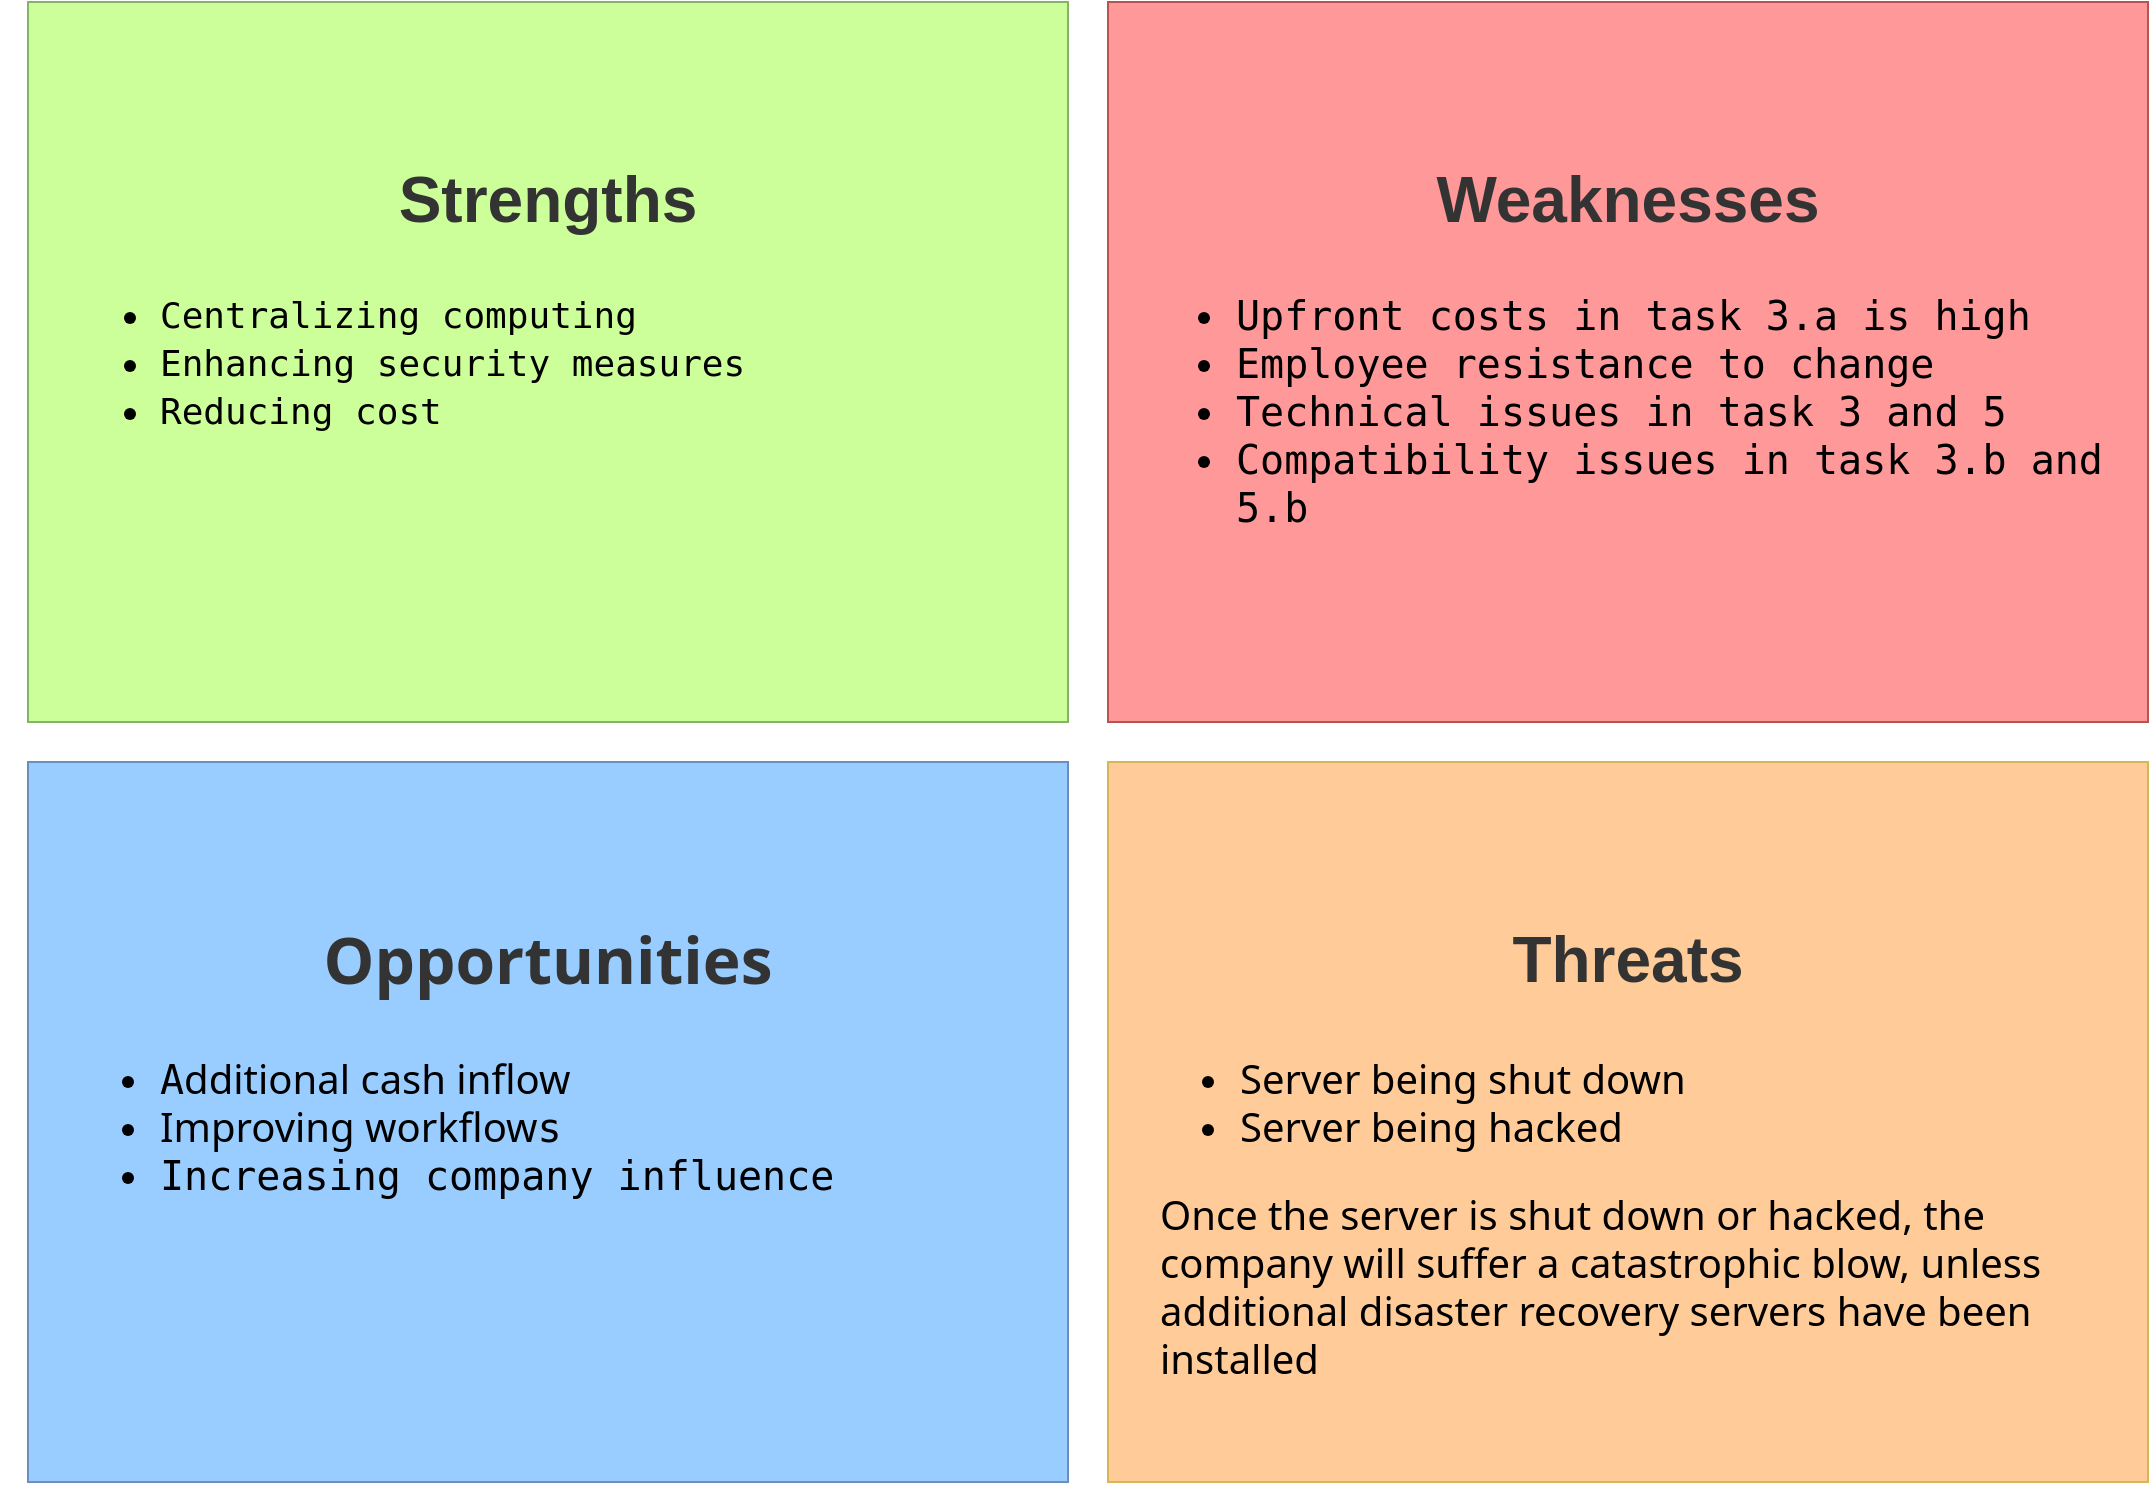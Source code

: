 <mxfile>
    <diagram id="ioQl0Pn0OTGW491PWLrf" name="第 1 页">
        <mxGraphModel dx="1397" dy="919" grid="1" gridSize="10" guides="1" tooltips="1" connect="1" arrows="1" fold="1" page="1" pageScale="1" pageWidth="1169" pageHeight="827" math="0" shadow="0">
            <root>
                <mxCell id="0"/>
                <mxCell id="1" parent="0"/>
                <mxCell id="2" value="" style="rounded=0;whiteSpace=wrap;html=1;fillColor=#CCFF99;strokeColor=#82b366;" parent="1" vertex="1">
                    <mxGeometry x="55" y="44" width="520" height="360" as="geometry"/>
                </mxCell>
                <mxCell id="3" value="" style="rounded=0;whiteSpace=wrap;html=1;fillColor=#FF9999;strokeColor=#b85450;" parent="1" vertex="1">
                    <mxGeometry x="595" y="44" width="520" height="360" as="geometry"/>
                </mxCell>
                <mxCell id="4" value="" style="rounded=0;whiteSpace=wrap;html=1;fillColor=#99CCFF;strokeColor=#6c8ebf;" parent="1" vertex="1">
                    <mxGeometry x="55" y="424" width="520" height="360" as="geometry"/>
                </mxCell>
                <mxCell id="5" value="" style="rounded=0;whiteSpace=wrap;html=1;fillColor=#FFCC99;strokeColor=#d6b656;" parent="1" vertex="1">
                    <mxGeometry x="595" y="424" width="520" height="360" as="geometry"/>
                </mxCell>
                <mxCell id="6" value="&lt;font style=&quot;font-size: 32px;&quot;&gt;Strengths&lt;/font&gt;" style="text;strokeColor=none;align=center;fillColor=none;html=1;verticalAlign=bottom;whiteSpace=wrap;rounded=0;fontStyle=1;fontColor=#333333;" parent="1" vertex="1">
                    <mxGeometry x="55" y="44" width="520" height="120" as="geometry"/>
                </mxCell>
                <mxCell id="7" value="&lt;blockquote style=&quot;margin: 0px 0px 0px 40px; border: none; padding: 0px; font-size: 18px;&quot;&gt;&lt;div style=&quot;font-family: &amp;quot;DejaVu Sans Mono&amp;quot;, &amp;quot;Fira Mono&amp;quot;, &amp;quot;Noto Sans SC&amp;quot;, Consolas, &amp;quot;Courier New&amp;quot;, monospace; font-size: 18px; line-height: 24px;&quot;&gt;&lt;ul style=&quot;font-size: 18px;&quot;&gt;&lt;li style=&quot;font-size: 18px;&quot;&gt;Centralizing computing&lt;/li&gt;&lt;li style=&quot;font-size: 18px;&quot;&gt;Enhancing security measures&lt;/li&gt;&lt;li style=&quot;font-size: 18px;&quot;&gt;Reducing cost&lt;/li&gt;&lt;/ul&gt;&lt;/div&gt;&lt;/blockquote&gt;" style="text;align=left;html=1;verticalAlign=top;whiteSpace=wrap;rounded=0;fontStyle=0;labelBackgroundColor=none;labelBorderColor=none;glass=0;shadow=0;fontSize=18;fontColor=#000000;spacingLeft=-16;" parent="1" vertex="1">
                    <mxGeometry x="55" y="164" width="520" height="240" as="geometry"/>
                </mxCell>
                <mxCell id="8" value="&lt;font style=&quot;font-size: 32px;&quot;&gt;Weaknesses&lt;/font&gt;" style="text;strokeColor=none;align=center;fillColor=none;html=1;verticalAlign=bottom;whiteSpace=wrap;rounded=0;fontStyle=1;fontColor=#333333;" parent="1" vertex="1">
                    <mxGeometry x="595" y="44" width="520" height="120" as="geometry"/>
                </mxCell>
                <mxCell id="9" value="&lt;blockquote style=&quot;margin: 0px 0px 0px 40px; border: none; padding: 0px; font-size: 18px;&quot;&gt;&lt;div style=&quot;font-family: &amp;quot;DejaVu Sans Mono&amp;quot;, &amp;quot;Fira Mono&amp;quot;, &amp;quot;Noto Sans SC&amp;quot;, Consolas, &amp;quot;Courier New&amp;quot;, monospace; font-size: 20px; line-height: 24px;&quot;&gt;&lt;ul style=&quot;&quot;&gt;&lt;li style=&quot;&quot;&gt;Upfront costs in task 3.a is high&lt;/li&gt;&lt;li style=&quot;&quot;&gt;Employee resistance to change&lt;/li&gt;&lt;li style=&quot;&quot;&gt;Technical issues in task 3 and 5&lt;/li&gt;&lt;li style=&quot;&quot;&gt;Compatibility issues in task 3.b and 5.b&lt;/li&gt;&lt;/ul&gt;&lt;/div&gt;&lt;/blockquote&gt;" style="text;align=left;html=1;verticalAlign=top;whiteSpace=wrap;rounded=0;fontStyle=0;labelBackgroundColor=none;labelBorderColor=none;glass=0;shadow=0;fontSize=18;fontColor=#000000;spacingRight=0;spacing=0;spacingLeft=-16;" parent="1" vertex="1">
                    <mxGeometry x="595" y="164" width="520" height="240" as="geometry"/>
                </mxCell>
                <mxCell id="10" value="&lt;div style=&quot;text-align: center;&quot;&gt;&lt;span style=&quot;color: var(--tw-prose-bold); font-family: Söhne, ui-sans-serif, system-ui, -apple-system, &amp;quot;Segoe UI&amp;quot;, Roboto, Ubuntu, Cantarell, &amp;quot;Noto Sans&amp;quot;, sans-serif, &amp;quot;Helvetica Neue&amp;quot;, Arial, &amp;quot;Apple Color Emoji&amp;quot;, &amp;quot;Segoe UI Emoji&amp;quot;, &amp;quot;Segoe UI Symbol&amp;quot;, &amp;quot;Noto Color Emoji&amp;quot;; font-size: 32px; text-align: start;&quot;&gt;Opportunities&lt;/span&gt;&lt;/div&gt;" style="text;strokeColor=none;align=center;fillColor=none;html=1;verticalAlign=bottom;whiteSpace=wrap;rounded=0;fontStyle=1;fontColor=#333333;labelBackgroundColor=none;" parent="1" vertex="1">
                    <mxGeometry x="55" y="424" width="520" height="120" as="geometry"/>
                </mxCell>
                <mxCell id="11" value="&lt;blockquote style=&quot;margin: 0px 0px 0px 40px; border: none; padding: 0px;&quot;&gt;&lt;div style=&quot;line-height: 24px; font-size: 20px;&quot;&gt;&lt;ul style=&quot;&quot;&gt;&lt;li style=&quot;&quot;&gt;&lt;font style=&quot;font-size: 20px;&quot; face=&quot;DejaVu Sans Mono, Fira Mono, Noto Sans SC, Consolas, Courier New, monospace&quot;&gt;&lt;span style=&quot;&quot;&gt;A&lt;/span&gt;&lt;/font&gt;&lt;span style=&quot;font-family: Söhne, ui-sans-serif, system-ui, -apple-system, &amp;quot;Segoe UI&amp;quot;, Roboto, Ubuntu, Cantarell, &amp;quot;Noto Sans&amp;quot;, sans-serif, &amp;quot;Helvetica Neue&amp;quot;, Arial, &amp;quot;Apple Color Emoji&amp;quot;, &amp;quot;Segoe UI Emoji&amp;quot;, &amp;quot;Segoe UI Symbol&amp;quot;, &amp;quot;Noto Color Emoji&amp;quot;;&quot;&gt;dditional cash inflow&lt;/span&gt;&lt;/li&gt;&lt;li style=&quot;&quot;&gt;&lt;span style=&quot;font-family: Söhne, ui-sans-serif, system-ui, -apple-system, &amp;quot;Segoe UI&amp;quot;, Roboto, Ubuntu, Cantarell, &amp;quot;Noto Sans&amp;quot;, sans-serif, &amp;quot;Helvetica Neue&amp;quot;, Arial, &amp;quot;Apple Color Emoji&amp;quot;, &amp;quot;Segoe UI Emoji&amp;quot;, &amp;quot;Segoe UI Symbol&amp;quot;, &amp;quot;Noto Color Emoji&amp;quot;;&quot;&gt;Improving workflow&lt;/span&gt;&lt;font style=&quot;font-size: 20px;&quot; face=&quot;DejaVu Sans Mono, Fira Mono, Noto Sans SC, Consolas, Courier New, monospace&quot;&gt;s&lt;/font&gt;&lt;/li&gt;&lt;li style=&quot;&quot;&gt;&lt;font style=&quot;font-size: 20px;&quot; face=&quot;DejaVu Sans Mono, Fira Mono, Noto Sans SC, Consolas, Courier New, monospace&quot;&gt;Increasing company influence&lt;/font&gt;&lt;/li&gt;&lt;/ul&gt;&lt;/div&gt;&lt;/blockquote&gt;" style="text;align=left;html=1;verticalAlign=top;whiteSpace=wrap;rounded=0;fontStyle=0;labelBackgroundColor=none;labelBorderColor=none;glass=0;shadow=0;fontSize=18;fontColor=#000000;spacingLeft=-16;" parent="1" vertex="1">
                    <mxGeometry x="55" y="544" width="520" height="240" as="geometry"/>
                </mxCell>
                <mxCell id="12" value="&lt;font style=&quot;font-size: 32px;&quot;&gt;Threats&lt;/font&gt;" style="text;strokeColor=none;align=center;fillColor=none;html=1;verticalAlign=bottom;whiteSpace=wrap;rounded=0;fontStyle=1;fontColor=#333333;" parent="1" vertex="1">
                    <mxGeometry x="595" y="424" width="520" height="120" as="geometry"/>
                </mxCell>
                <mxCell id="13" value="&lt;blockquote style=&quot;margin: 0px 0px 0px 40px; border: none; padding: 0px; font-size: 20px;&quot;&gt;&lt;div style=&quot;line-height: 24px;&quot;&gt;&lt;ul&gt;&lt;li&gt;&lt;span style=&quot;font-family: Söhne, ui-sans-serif, system-ui, -apple-system, &amp;quot;Segoe UI&amp;quot;, Roboto, Ubuntu, Cantarell, &amp;quot;Noto Sans&amp;quot;, sans-serif, &amp;quot;Helvetica Neue&amp;quot;, Arial, &amp;quot;Apple Color Emoji&amp;quot;, &amp;quot;Segoe UI Emoji&amp;quot;, &amp;quot;Segoe UI Symbol&amp;quot;, &amp;quot;Noto Color Emoji&amp;quot;;&quot;&gt;Server being shut down&lt;/span&gt;&lt;br&gt;&lt;/li&gt;&lt;li&gt;&lt;span style=&quot;font-family: Söhne, ui-sans-serif, system-ui, -apple-system, &amp;quot;Segoe UI&amp;quot;, Roboto, Ubuntu, Cantarell, &amp;quot;Noto Sans&amp;quot;, sans-serif, &amp;quot;Helvetica Neue&amp;quot;, Arial, &amp;quot;Apple Color Emoji&amp;quot;, &amp;quot;Segoe UI Emoji&amp;quot;, &amp;quot;Segoe UI Symbol&amp;quot;, &amp;quot;Noto Color Emoji&amp;quot;;&quot;&gt;Server being hacked&lt;/span&gt;&lt;/li&gt;&lt;/ul&gt;&lt;/div&gt;&lt;div style=&quot;line-height: 24px;&quot;&gt;&lt;span style=&quot;font-family: Söhne, ui-sans-serif, system-ui, -apple-system, &amp;quot;Segoe UI&amp;quot;, Roboto, Ubuntu, Cantarell, &amp;quot;Noto Sans&amp;quot;, sans-serif, &amp;quot;Helvetica Neue&amp;quot;, Arial, &amp;quot;Apple Color Emoji&amp;quot;, &amp;quot;Segoe UI Emoji&amp;quot;, &amp;quot;Segoe UI Symbol&amp;quot;, &amp;quot;Noto Color Emoji&amp;quot;;&quot;&gt;Once the server is shut down or hacked, the company will s&lt;/span&gt;&lt;span style=&quot;font-family: Söhne, ui-sans-serif, system-ui, -apple-system, &amp;quot;Segoe UI&amp;quot;, Roboto, Ubuntu, Cantarell, &amp;quot;Noto Sans&amp;quot;, sans-serif, &amp;quot;Helvetica Neue&amp;quot;, Arial, &amp;quot;Apple Color Emoji&amp;quot;, &amp;quot;Segoe UI Emoji&amp;quot;, &amp;quot;Segoe UI Symbol&amp;quot;, &amp;quot;Noto Color Emoji&amp;quot;;&quot;&gt;uffer a catastrophic blow&lt;/span&gt;&lt;span style=&quot;font-family: Söhne, ui-sans-serif, system-ui, -apple-system, &amp;quot;Segoe UI&amp;quot;, Roboto, Ubuntu, Cantarell, &amp;quot;Noto Sans&amp;quot;, sans-serif, &amp;quot;Helvetica Neue&amp;quot;, Arial, &amp;quot;Apple Color Emoji&amp;quot;, &amp;quot;Segoe UI Emoji&amp;quot;, &amp;quot;Segoe UI Symbol&amp;quot;, &amp;quot;Noto Color Emoji&amp;quot;;&quot;&gt;, unless additional disaster recovery servers have been installed&lt;/span&gt;&lt;/div&gt;&lt;/blockquote&gt;" style="text;align=left;html=1;verticalAlign=top;whiteSpace=wrap;rounded=0;fontStyle=0;labelBackgroundColor=none;labelBorderColor=none;glass=0;shadow=0;fontSize=18;fontColor=#000000;spacingLeft=-16;" parent="1" vertex="1">
                    <mxGeometry x="595" y="544" width="520" height="240" as="geometry"/>
                </mxCell>
            </root>
        </mxGraphModel>
    </diagram>
</mxfile>

